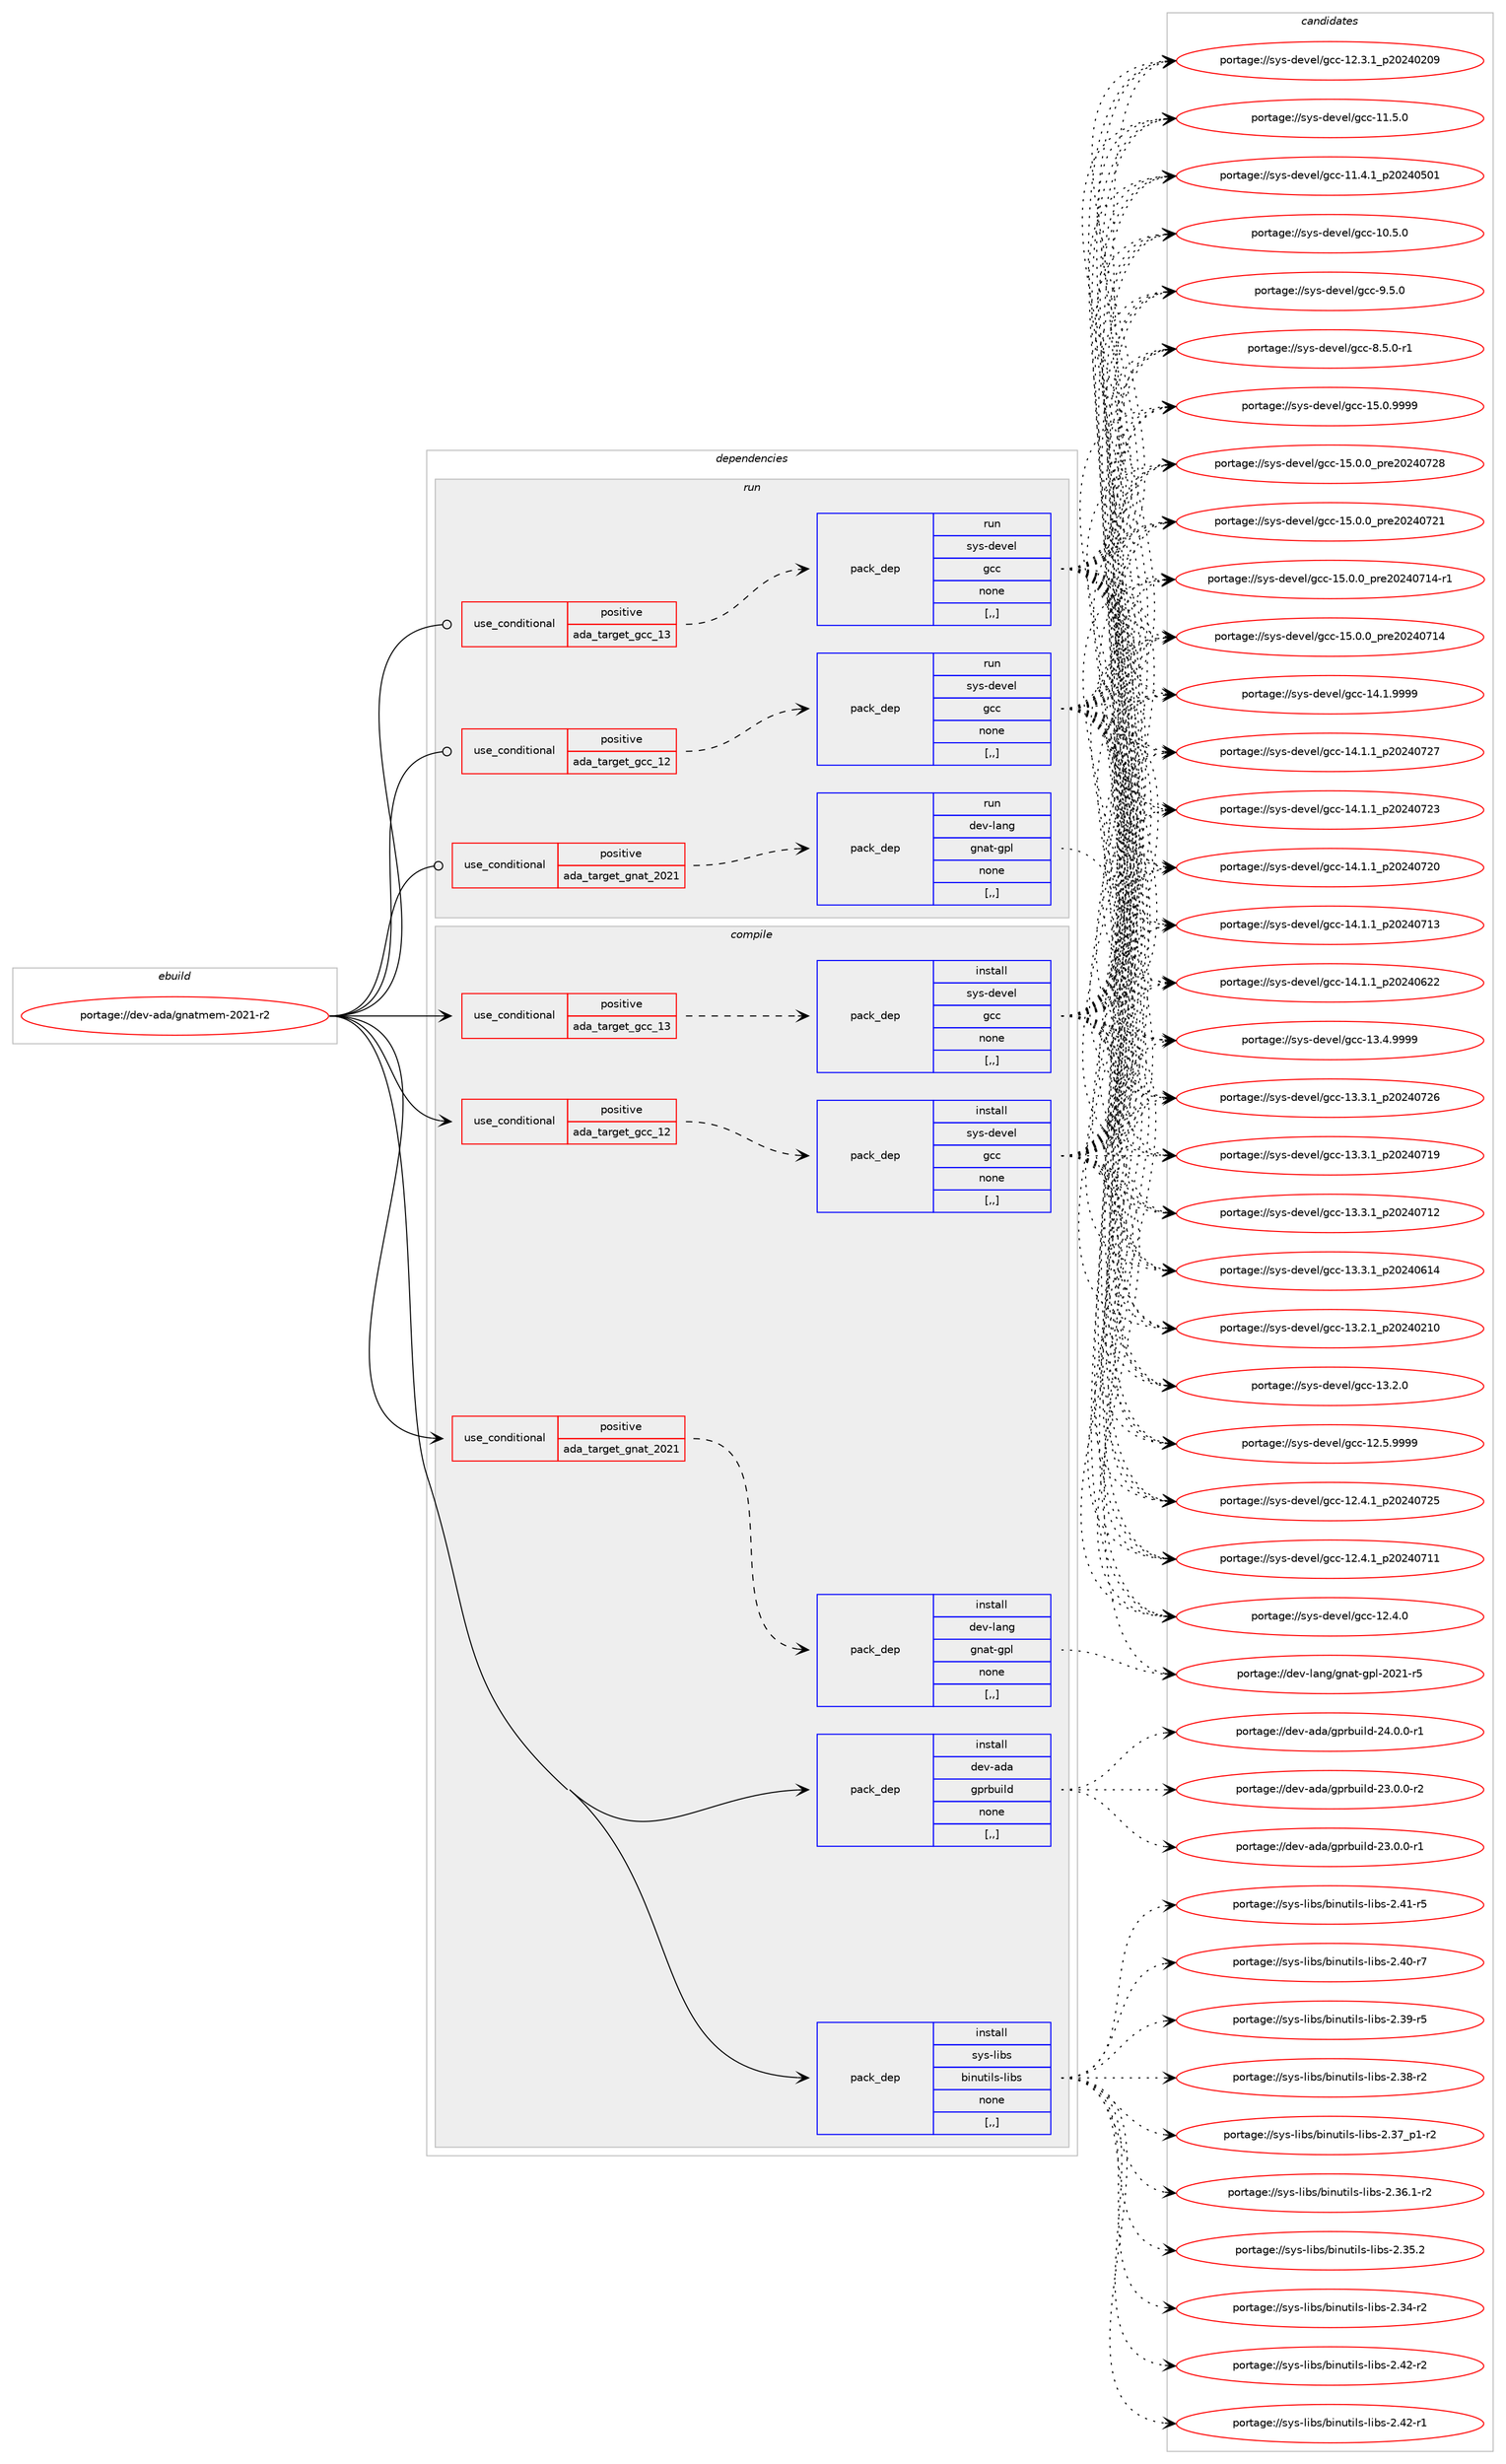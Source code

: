 digraph prolog {

# *************
# Graph options
# *************

newrank=true;
concentrate=true;
compound=true;
graph [rankdir=LR,fontname=Helvetica,fontsize=10,ranksep=1.5];#, ranksep=2.5, nodesep=0.2];
edge  [arrowhead=vee];
node  [fontname=Helvetica,fontsize=10];

# **********
# The ebuild
# **********

subgraph cluster_leftcol {
color=gray;
label=<<i>ebuild</i>>;
id [label="portage://dev-ada/gnatmem-2021-r2", color=red, width=4, href="../dev-ada/gnatmem-2021-r2.svg"];
}

# ****************
# The dependencies
# ****************

subgraph cluster_midcol {
color=gray;
label=<<i>dependencies</i>>;
subgraph cluster_compile {
fillcolor="#eeeeee";
style=filled;
label=<<i>compile</i>>;
subgraph cond16600 {
dependency64235 [label=<<TABLE BORDER="0" CELLBORDER="1" CELLSPACING="0" CELLPADDING="4"><TR><TD ROWSPAN="3" CELLPADDING="10">use_conditional</TD></TR><TR><TD>positive</TD></TR><TR><TD>ada_target_gcc_12</TD></TR></TABLE>>, shape=none, color=red];
subgraph pack46715 {
dependency64236 [label=<<TABLE BORDER="0" CELLBORDER="1" CELLSPACING="0" CELLPADDING="4" WIDTH="220"><TR><TD ROWSPAN="6" CELLPADDING="30">pack_dep</TD></TR><TR><TD WIDTH="110">install</TD></TR><TR><TD>sys-devel</TD></TR><TR><TD>gcc</TD></TR><TR><TD>none</TD></TR><TR><TD>[,,]</TD></TR></TABLE>>, shape=none, color=blue];
}
dependency64235:e -> dependency64236:w [weight=20,style="dashed",arrowhead="vee"];
}
id:e -> dependency64235:w [weight=20,style="solid",arrowhead="vee"];
subgraph cond16601 {
dependency64237 [label=<<TABLE BORDER="0" CELLBORDER="1" CELLSPACING="0" CELLPADDING="4"><TR><TD ROWSPAN="3" CELLPADDING="10">use_conditional</TD></TR><TR><TD>positive</TD></TR><TR><TD>ada_target_gcc_13</TD></TR></TABLE>>, shape=none, color=red];
subgraph pack46716 {
dependency64238 [label=<<TABLE BORDER="0" CELLBORDER="1" CELLSPACING="0" CELLPADDING="4" WIDTH="220"><TR><TD ROWSPAN="6" CELLPADDING="30">pack_dep</TD></TR><TR><TD WIDTH="110">install</TD></TR><TR><TD>sys-devel</TD></TR><TR><TD>gcc</TD></TR><TR><TD>none</TD></TR><TR><TD>[,,]</TD></TR></TABLE>>, shape=none, color=blue];
}
dependency64237:e -> dependency64238:w [weight=20,style="dashed",arrowhead="vee"];
}
id:e -> dependency64237:w [weight=20,style="solid",arrowhead="vee"];
subgraph cond16602 {
dependency64239 [label=<<TABLE BORDER="0" CELLBORDER="1" CELLSPACING="0" CELLPADDING="4"><TR><TD ROWSPAN="3" CELLPADDING="10">use_conditional</TD></TR><TR><TD>positive</TD></TR><TR><TD>ada_target_gnat_2021</TD></TR></TABLE>>, shape=none, color=red];
subgraph pack46717 {
dependency64240 [label=<<TABLE BORDER="0" CELLBORDER="1" CELLSPACING="0" CELLPADDING="4" WIDTH="220"><TR><TD ROWSPAN="6" CELLPADDING="30">pack_dep</TD></TR><TR><TD WIDTH="110">install</TD></TR><TR><TD>dev-lang</TD></TR><TR><TD>gnat-gpl</TD></TR><TR><TD>none</TD></TR><TR><TD>[,,]</TD></TR></TABLE>>, shape=none, color=blue];
}
dependency64239:e -> dependency64240:w [weight=20,style="dashed",arrowhead="vee"];
}
id:e -> dependency64239:w [weight=20,style="solid",arrowhead="vee"];
subgraph pack46718 {
dependency64241 [label=<<TABLE BORDER="0" CELLBORDER="1" CELLSPACING="0" CELLPADDING="4" WIDTH="220"><TR><TD ROWSPAN="6" CELLPADDING="30">pack_dep</TD></TR><TR><TD WIDTH="110">install</TD></TR><TR><TD>dev-ada</TD></TR><TR><TD>gprbuild</TD></TR><TR><TD>none</TD></TR><TR><TD>[,,]</TD></TR></TABLE>>, shape=none, color=blue];
}
id:e -> dependency64241:w [weight=20,style="solid",arrowhead="vee"];
subgraph pack46719 {
dependency64242 [label=<<TABLE BORDER="0" CELLBORDER="1" CELLSPACING="0" CELLPADDING="4" WIDTH="220"><TR><TD ROWSPAN="6" CELLPADDING="30">pack_dep</TD></TR><TR><TD WIDTH="110">install</TD></TR><TR><TD>sys-libs</TD></TR><TR><TD>binutils-libs</TD></TR><TR><TD>none</TD></TR><TR><TD>[,,]</TD></TR></TABLE>>, shape=none, color=blue];
}
id:e -> dependency64242:w [weight=20,style="solid",arrowhead="vee"];
}
subgraph cluster_compileandrun {
fillcolor="#eeeeee";
style=filled;
label=<<i>compile and run</i>>;
}
subgraph cluster_run {
fillcolor="#eeeeee";
style=filled;
label=<<i>run</i>>;
subgraph cond16603 {
dependency64243 [label=<<TABLE BORDER="0" CELLBORDER="1" CELLSPACING="0" CELLPADDING="4"><TR><TD ROWSPAN="3" CELLPADDING="10">use_conditional</TD></TR><TR><TD>positive</TD></TR><TR><TD>ada_target_gcc_12</TD></TR></TABLE>>, shape=none, color=red];
subgraph pack46720 {
dependency64244 [label=<<TABLE BORDER="0" CELLBORDER="1" CELLSPACING="0" CELLPADDING="4" WIDTH="220"><TR><TD ROWSPAN="6" CELLPADDING="30">pack_dep</TD></TR><TR><TD WIDTH="110">run</TD></TR><TR><TD>sys-devel</TD></TR><TR><TD>gcc</TD></TR><TR><TD>none</TD></TR><TR><TD>[,,]</TD></TR></TABLE>>, shape=none, color=blue];
}
dependency64243:e -> dependency64244:w [weight=20,style="dashed",arrowhead="vee"];
}
id:e -> dependency64243:w [weight=20,style="solid",arrowhead="odot"];
subgraph cond16604 {
dependency64245 [label=<<TABLE BORDER="0" CELLBORDER="1" CELLSPACING="0" CELLPADDING="4"><TR><TD ROWSPAN="3" CELLPADDING="10">use_conditional</TD></TR><TR><TD>positive</TD></TR><TR><TD>ada_target_gcc_13</TD></TR></TABLE>>, shape=none, color=red];
subgraph pack46721 {
dependency64246 [label=<<TABLE BORDER="0" CELLBORDER="1" CELLSPACING="0" CELLPADDING="4" WIDTH="220"><TR><TD ROWSPAN="6" CELLPADDING="30">pack_dep</TD></TR><TR><TD WIDTH="110">run</TD></TR><TR><TD>sys-devel</TD></TR><TR><TD>gcc</TD></TR><TR><TD>none</TD></TR><TR><TD>[,,]</TD></TR></TABLE>>, shape=none, color=blue];
}
dependency64245:e -> dependency64246:w [weight=20,style="dashed",arrowhead="vee"];
}
id:e -> dependency64245:w [weight=20,style="solid",arrowhead="odot"];
subgraph cond16605 {
dependency64247 [label=<<TABLE BORDER="0" CELLBORDER="1" CELLSPACING="0" CELLPADDING="4"><TR><TD ROWSPAN="3" CELLPADDING="10">use_conditional</TD></TR><TR><TD>positive</TD></TR><TR><TD>ada_target_gnat_2021</TD></TR></TABLE>>, shape=none, color=red];
subgraph pack46722 {
dependency64248 [label=<<TABLE BORDER="0" CELLBORDER="1" CELLSPACING="0" CELLPADDING="4" WIDTH="220"><TR><TD ROWSPAN="6" CELLPADDING="30">pack_dep</TD></TR><TR><TD WIDTH="110">run</TD></TR><TR><TD>dev-lang</TD></TR><TR><TD>gnat-gpl</TD></TR><TR><TD>none</TD></TR><TR><TD>[,,]</TD></TR></TABLE>>, shape=none, color=blue];
}
dependency64247:e -> dependency64248:w [weight=20,style="dashed",arrowhead="vee"];
}
id:e -> dependency64247:w [weight=20,style="solid",arrowhead="odot"];
}
}

# **************
# The candidates
# **************

subgraph cluster_choices {
rank=same;
color=gray;
label=<<i>candidates</i>>;

subgraph choice46715 {
color=black;
nodesep=1;
choice1151211154510010111810110847103999945495346484657575757 [label="portage://sys-devel/gcc-15.0.9999", color=red, width=4,href="../sys-devel/gcc-15.0.9999.svg"];
choice1151211154510010111810110847103999945495346484648951121141015048505248555056 [label="portage://sys-devel/gcc-15.0.0_pre20240728", color=red, width=4,href="../sys-devel/gcc-15.0.0_pre20240728.svg"];
choice1151211154510010111810110847103999945495346484648951121141015048505248555049 [label="portage://sys-devel/gcc-15.0.0_pre20240721", color=red, width=4,href="../sys-devel/gcc-15.0.0_pre20240721.svg"];
choice11512111545100101118101108471039999454953464846489511211410150485052485549524511449 [label="portage://sys-devel/gcc-15.0.0_pre20240714-r1", color=red, width=4,href="../sys-devel/gcc-15.0.0_pre20240714-r1.svg"];
choice1151211154510010111810110847103999945495346484648951121141015048505248554952 [label="portage://sys-devel/gcc-15.0.0_pre20240714", color=red, width=4,href="../sys-devel/gcc-15.0.0_pre20240714.svg"];
choice1151211154510010111810110847103999945495246494657575757 [label="portage://sys-devel/gcc-14.1.9999", color=red, width=4,href="../sys-devel/gcc-14.1.9999.svg"];
choice1151211154510010111810110847103999945495246494649951125048505248555055 [label="portage://sys-devel/gcc-14.1.1_p20240727", color=red, width=4,href="../sys-devel/gcc-14.1.1_p20240727.svg"];
choice1151211154510010111810110847103999945495246494649951125048505248555051 [label="portage://sys-devel/gcc-14.1.1_p20240723", color=red, width=4,href="../sys-devel/gcc-14.1.1_p20240723.svg"];
choice1151211154510010111810110847103999945495246494649951125048505248555048 [label="portage://sys-devel/gcc-14.1.1_p20240720", color=red, width=4,href="../sys-devel/gcc-14.1.1_p20240720.svg"];
choice1151211154510010111810110847103999945495246494649951125048505248554951 [label="portage://sys-devel/gcc-14.1.1_p20240713", color=red, width=4,href="../sys-devel/gcc-14.1.1_p20240713.svg"];
choice1151211154510010111810110847103999945495246494649951125048505248545050 [label="portage://sys-devel/gcc-14.1.1_p20240622", color=red, width=4,href="../sys-devel/gcc-14.1.1_p20240622.svg"];
choice1151211154510010111810110847103999945495146524657575757 [label="portage://sys-devel/gcc-13.4.9999", color=red, width=4,href="../sys-devel/gcc-13.4.9999.svg"];
choice1151211154510010111810110847103999945495146514649951125048505248555054 [label="portage://sys-devel/gcc-13.3.1_p20240726", color=red, width=4,href="../sys-devel/gcc-13.3.1_p20240726.svg"];
choice1151211154510010111810110847103999945495146514649951125048505248554957 [label="portage://sys-devel/gcc-13.3.1_p20240719", color=red, width=4,href="../sys-devel/gcc-13.3.1_p20240719.svg"];
choice1151211154510010111810110847103999945495146514649951125048505248554950 [label="portage://sys-devel/gcc-13.3.1_p20240712", color=red, width=4,href="../sys-devel/gcc-13.3.1_p20240712.svg"];
choice1151211154510010111810110847103999945495146514649951125048505248544952 [label="portage://sys-devel/gcc-13.3.1_p20240614", color=red, width=4,href="../sys-devel/gcc-13.3.1_p20240614.svg"];
choice1151211154510010111810110847103999945495146504649951125048505248504948 [label="portage://sys-devel/gcc-13.2.1_p20240210", color=red, width=4,href="../sys-devel/gcc-13.2.1_p20240210.svg"];
choice1151211154510010111810110847103999945495146504648 [label="portage://sys-devel/gcc-13.2.0", color=red, width=4,href="../sys-devel/gcc-13.2.0.svg"];
choice1151211154510010111810110847103999945495046534657575757 [label="portage://sys-devel/gcc-12.5.9999", color=red, width=4,href="../sys-devel/gcc-12.5.9999.svg"];
choice1151211154510010111810110847103999945495046524649951125048505248555053 [label="portage://sys-devel/gcc-12.4.1_p20240725", color=red, width=4,href="../sys-devel/gcc-12.4.1_p20240725.svg"];
choice1151211154510010111810110847103999945495046524649951125048505248554949 [label="portage://sys-devel/gcc-12.4.1_p20240711", color=red, width=4,href="../sys-devel/gcc-12.4.1_p20240711.svg"];
choice1151211154510010111810110847103999945495046524648 [label="portage://sys-devel/gcc-12.4.0", color=red, width=4,href="../sys-devel/gcc-12.4.0.svg"];
choice1151211154510010111810110847103999945495046514649951125048505248504857 [label="portage://sys-devel/gcc-12.3.1_p20240209", color=red, width=4,href="../sys-devel/gcc-12.3.1_p20240209.svg"];
choice1151211154510010111810110847103999945494946534648 [label="portage://sys-devel/gcc-11.5.0", color=red, width=4,href="../sys-devel/gcc-11.5.0.svg"];
choice1151211154510010111810110847103999945494946524649951125048505248534849 [label="portage://sys-devel/gcc-11.4.1_p20240501", color=red, width=4,href="../sys-devel/gcc-11.4.1_p20240501.svg"];
choice1151211154510010111810110847103999945494846534648 [label="portage://sys-devel/gcc-10.5.0", color=red, width=4,href="../sys-devel/gcc-10.5.0.svg"];
choice11512111545100101118101108471039999455746534648 [label="portage://sys-devel/gcc-9.5.0", color=red, width=4,href="../sys-devel/gcc-9.5.0.svg"];
choice115121115451001011181011084710399994556465346484511449 [label="portage://sys-devel/gcc-8.5.0-r1", color=red, width=4,href="../sys-devel/gcc-8.5.0-r1.svg"];
dependency64236:e -> choice1151211154510010111810110847103999945495346484657575757:w [style=dotted,weight="100"];
dependency64236:e -> choice1151211154510010111810110847103999945495346484648951121141015048505248555056:w [style=dotted,weight="100"];
dependency64236:e -> choice1151211154510010111810110847103999945495346484648951121141015048505248555049:w [style=dotted,weight="100"];
dependency64236:e -> choice11512111545100101118101108471039999454953464846489511211410150485052485549524511449:w [style=dotted,weight="100"];
dependency64236:e -> choice1151211154510010111810110847103999945495346484648951121141015048505248554952:w [style=dotted,weight="100"];
dependency64236:e -> choice1151211154510010111810110847103999945495246494657575757:w [style=dotted,weight="100"];
dependency64236:e -> choice1151211154510010111810110847103999945495246494649951125048505248555055:w [style=dotted,weight="100"];
dependency64236:e -> choice1151211154510010111810110847103999945495246494649951125048505248555051:w [style=dotted,weight="100"];
dependency64236:e -> choice1151211154510010111810110847103999945495246494649951125048505248555048:w [style=dotted,weight="100"];
dependency64236:e -> choice1151211154510010111810110847103999945495246494649951125048505248554951:w [style=dotted,weight="100"];
dependency64236:e -> choice1151211154510010111810110847103999945495246494649951125048505248545050:w [style=dotted,weight="100"];
dependency64236:e -> choice1151211154510010111810110847103999945495146524657575757:w [style=dotted,weight="100"];
dependency64236:e -> choice1151211154510010111810110847103999945495146514649951125048505248555054:w [style=dotted,weight="100"];
dependency64236:e -> choice1151211154510010111810110847103999945495146514649951125048505248554957:w [style=dotted,weight="100"];
dependency64236:e -> choice1151211154510010111810110847103999945495146514649951125048505248554950:w [style=dotted,weight="100"];
dependency64236:e -> choice1151211154510010111810110847103999945495146514649951125048505248544952:w [style=dotted,weight="100"];
dependency64236:e -> choice1151211154510010111810110847103999945495146504649951125048505248504948:w [style=dotted,weight="100"];
dependency64236:e -> choice1151211154510010111810110847103999945495146504648:w [style=dotted,weight="100"];
dependency64236:e -> choice1151211154510010111810110847103999945495046534657575757:w [style=dotted,weight="100"];
dependency64236:e -> choice1151211154510010111810110847103999945495046524649951125048505248555053:w [style=dotted,weight="100"];
dependency64236:e -> choice1151211154510010111810110847103999945495046524649951125048505248554949:w [style=dotted,weight="100"];
dependency64236:e -> choice1151211154510010111810110847103999945495046524648:w [style=dotted,weight="100"];
dependency64236:e -> choice1151211154510010111810110847103999945495046514649951125048505248504857:w [style=dotted,weight="100"];
dependency64236:e -> choice1151211154510010111810110847103999945494946534648:w [style=dotted,weight="100"];
dependency64236:e -> choice1151211154510010111810110847103999945494946524649951125048505248534849:w [style=dotted,weight="100"];
dependency64236:e -> choice1151211154510010111810110847103999945494846534648:w [style=dotted,weight="100"];
dependency64236:e -> choice11512111545100101118101108471039999455746534648:w [style=dotted,weight="100"];
dependency64236:e -> choice115121115451001011181011084710399994556465346484511449:w [style=dotted,weight="100"];
}
subgraph choice46716 {
color=black;
nodesep=1;
choice1151211154510010111810110847103999945495346484657575757 [label="portage://sys-devel/gcc-15.0.9999", color=red, width=4,href="../sys-devel/gcc-15.0.9999.svg"];
choice1151211154510010111810110847103999945495346484648951121141015048505248555056 [label="portage://sys-devel/gcc-15.0.0_pre20240728", color=red, width=4,href="../sys-devel/gcc-15.0.0_pre20240728.svg"];
choice1151211154510010111810110847103999945495346484648951121141015048505248555049 [label="portage://sys-devel/gcc-15.0.0_pre20240721", color=red, width=4,href="../sys-devel/gcc-15.0.0_pre20240721.svg"];
choice11512111545100101118101108471039999454953464846489511211410150485052485549524511449 [label="portage://sys-devel/gcc-15.0.0_pre20240714-r1", color=red, width=4,href="../sys-devel/gcc-15.0.0_pre20240714-r1.svg"];
choice1151211154510010111810110847103999945495346484648951121141015048505248554952 [label="portage://sys-devel/gcc-15.0.0_pre20240714", color=red, width=4,href="../sys-devel/gcc-15.0.0_pre20240714.svg"];
choice1151211154510010111810110847103999945495246494657575757 [label="portage://sys-devel/gcc-14.1.9999", color=red, width=4,href="../sys-devel/gcc-14.1.9999.svg"];
choice1151211154510010111810110847103999945495246494649951125048505248555055 [label="portage://sys-devel/gcc-14.1.1_p20240727", color=red, width=4,href="../sys-devel/gcc-14.1.1_p20240727.svg"];
choice1151211154510010111810110847103999945495246494649951125048505248555051 [label="portage://sys-devel/gcc-14.1.1_p20240723", color=red, width=4,href="../sys-devel/gcc-14.1.1_p20240723.svg"];
choice1151211154510010111810110847103999945495246494649951125048505248555048 [label="portage://sys-devel/gcc-14.1.1_p20240720", color=red, width=4,href="../sys-devel/gcc-14.1.1_p20240720.svg"];
choice1151211154510010111810110847103999945495246494649951125048505248554951 [label="portage://sys-devel/gcc-14.1.1_p20240713", color=red, width=4,href="../sys-devel/gcc-14.1.1_p20240713.svg"];
choice1151211154510010111810110847103999945495246494649951125048505248545050 [label="portage://sys-devel/gcc-14.1.1_p20240622", color=red, width=4,href="../sys-devel/gcc-14.1.1_p20240622.svg"];
choice1151211154510010111810110847103999945495146524657575757 [label="portage://sys-devel/gcc-13.4.9999", color=red, width=4,href="../sys-devel/gcc-13.4.9999.svg"];
choice1151211154510010111810110847103999945495146514649951125048505248555054 [label="portage://sys-devel/gcc-13.3.1_p20240726", color=red, width=4,href="../sys-devel/gcc-13.3.1_p20240726.svg"];
choice1151211154510010111810110847103999945495146514649951125048505248554957 [label="portage://sys-devel/gcc-13.3.1_p20240719", color=red, width=4,href="../sys-devel/gcc-13.3.1_p20240719.svg"];
choice1151211154510010111810110847103999945495146514649951125048505248554950 [label="portage://sys-devel/gcc-13.3.1_p20240712", color=red, width=4,href="../sys-devel/gcc-13.3.1_p20240712.svg"];
choice1151211154510010111810110847103999945495146514649951125048505248544952 [label="portage://sys-devel/gcc-13.3.1_p20240614", color=red, width=4,href="../sys-devel/gcc-13.3.1_p20240614.svg"];
choice1151211154510010111810110847103999945495146504649951125048505248504948 [label="portage://sys-devel/gcc-13.2.1_p20240210", color=red, width=4,href="../sys-devel/gcc-13.2.1_p20240210.svg"];
choice1151211154510010111810110847103999945495146504648 [label="portage://sys-devel/gcc-13.2.0", color=red, width=4,href="../sys-devel/gcc-13.2.0.svg"];
choice1151211154510010111810110847103999945495046534657575757 [label="portage://sys-devel/gcc-12.5.9999", color=red, width=4,href="../sys-devel/gcc-12.5.9999.svg"];
choice1151211154510010111810110847103999945495046524649951125048505248555053 [label="portage://sys-devel/gcc-12.4.1_p20240725", color=red, width=4,href="../sys-devel/gcc-12.4.1_p20240725.svg"];
choice1151211154510010111810110847103999945495046524649951125048505248554949 [label="portage://sys-devel/gcc-12.4.1_p20240711", color=red, width=4,href="../sys-devel/gcc-12.4.1_p20240711.svg"];
choice1151211154510010111810110847103999945495046524648 [label="portage://sys-devel/gcc-12.4.0", color=red, width=4,href="../sys-devel/gcc-12.4.0.svg"];
choice1151211154510010111810110847103999945495046514649951125048505248504857 [label="portage://sys-devel/gcc-12.3.1_p20240209", color=red, width=4,href="../sys-devel/gcc-12.3.1_p20240209.svg"];
choice1151211154510010111810110847103999945494946534648 [label="portage://sys-devel/gcc-11.5.0", color=red, width=4,href="../sys-devel/gcc-11.5.0.svg"];
choice1151211154510010111810110847103999945494946524649951125048505248534849 [label="portage://sys-devel/gcc-11.4.1_p20240501", color=red, width=4,href="../sys-devel/gcc-11.4.1_p20240501.svg"];
choice1151211154510010111810110847103999945494846534648 [label="portage://sys-devel/gcc-10.5.0", color=red, width=4,href="../sys-devel/gcc-10.5.0.svg"];
choice11512111545100101118101108471039999455746534648 [label="portage://sys-devel/gcc-9.5.0", color=red, width=4,href="../sys-devel/gcc-9.5.0.svg"];
choice115121115451001011181011084710399994556465346484511449 [label="portage://sys-devel/gcc-8.5.0-r1", color=red, width=4,href="../sys-devel/gcc-8.5.0-r1.svg"];
dependency64238:e -> choice1151211154510010111810110847103999945495346484657575757:w [style=dotted,weight="100"];
dependency64238:e -> choice1151211154510010111810110847103999945495346484648951121141015048505248555056:w [style=dotted,weight="100"];
dependency64238:e -> choice1151211154510010111810110847103999945495346484648951121141015048505248555049:w [style=dotted,weight="100"];
dependency64238:e -> choice11512111545100101118101108471039999454953464846489511211410150485052485549524511449:w [style=dotted,weight="100"];
dependency64238:e -> choice1151211154510010111810110847103999945495346484648951121141015048505248554952:w [style=dotted,weight="100"];
dependency64238:e -> choice1151211154510010111810110847103999945495246494657575757:w [style=dotted,weight="100"];
dependency64238:e -> choice1151211154510010111810110847103999945495246494649951125048505248555055:w [style=dotted,weight="100"];
dependency64238:e -> choice1151211154510010111810110847103999945495246494649951125048505248555051:w [style=dotted,weight="100"];
dependency64238:e -> choice1151211154510010111810110847103999945495246494649951125048505248555048:w [style=dotted,weight="100"];
dependency64238:e -> choice1151211154510010111810110847103999945495246494649951125048505248554951:w [style=dotted,weight="100"];
dependency64238:e -> choice1151211154510010111810110847103999945495246494649951125048505248545050:w [style=dotted,weight="100"];
dependency64238:e -> choice1151211154510010111810110847103999945495146524657575757:w [style=dotted,weight="100"];
dependency64238:e -> choice1151211154510010111810110847103999945495146514649951125048505248555054:w [style=dotted,weight="100"];
dependency64238:e -> choice1151211154510010111810110847103999945495146514649951125048505248554957:w [style=dotted,weight="100"];
dependency64238:e -> choice1151211154510010111810110847103999945495146514649951125048505248554950:w [style=dotted,weight="100"];
dependency64238:e -> choice1151211154510010111810110847103999945495146514649951125048505248544952:w [style=dotted,weight="100"];
dependency64238:e -> choice1151211154510010111810110847103999945495146504649951125048505248504948:w [style=dotted,weight="100"];
dependency64238:e -> choice1151211154510010111810110847103999945495146504648:w [style=dotted,weight="100"];
dependency64238:e -> choice1151211154510010111810110847103999945495046534657575757:w [style=dotted,weight="100"];
dependency64238:e -> choice1151211154510010111810110847103999945495046524649951125048505248555053:w [style=dotted,weight="100"];
dependency64238:e -> choice1151211154510010111810110847103999945495046524649951125048505248554949:w [style=dotted,weight="100"];
dependency64238:e -> choice1151211154510010111810110847103999945495046524648:w [style=dotted,weight="100"];
dependency64238:e -> choice1151211154510010111810110847103999945495046514649951125048505248504857:w [style=dotted,weight="100"];
dependency64238:e -> choice1151211154510010111810110847103999945494946534648:w [style=dotted,weight="100"];
dependency64238:e -> choice1151211154510010111810110847103999945494946524649951125048505248534849:w [style=dotted,weight="100"];
dependency64238:e -> choice1151211154510010111810110847103999945494846534648:w [style=dotted,weight="100"];
dependency64238:e -> choice11512111545100101118101108471039999455746534648:w [style=dotted,weight="100"];
dependency64238:e -> choice115121115451001011181011084710399994556465346484511449:w [style=dotted,weight="100"];
}
subgraph choice46717 {
color=black;
nodesep=1;
choice100101118451089711010347103110971164510311210845504850494511453 [label="portage://dev-lang/gnat-gpl-2021-r5", color=red, width=4,href="../dev-lang/gnat-gpl-2021-r5.svg"];
dependency64240:e -> choice100101118451089711010347103110971164510311210845504850494511453:w [style=dotted,weight="100"];
}
subgraph choice46718 {
color=black;
nodesep=1;
choice1001011184597100974710311211498117105108100455052464846484511449 [label="portage://dev-ada/gprbuild-24.0.0-r1", color=red, width=4,href="../dev-ada/gprbuild-24.0.0-r1.svg"];
choice1001011184597100974710311211498117105108100455051464846484511450 [label="portage://dev-ada/gprbuild-23.0.0-r2", color=red, width=4,href="../dev-ada/gprbuild-23.0.0-r2.svg"];
choice1001011184597100974710311211498117105108100455051464846484511449 [label="portage://dev-ada/gprbuild-23.0.0-r1", color=red, width=4,href="../dev-ada/gprbuild-23.0.0-r1.svg"];
dependency64241:e -> choice1001011184597100974710311211498117105108100455052464846484511449:w [style=dotted,weight="100"];
dependency64241:e -> choice1001011184597100974710311211498117105108100455051464846484511450:w [style=dotted,weight="100"];
dependency64241:e -> choice1001011184597100974710311211498117105108100455051464846484511449:w [style=dotted,weight="100"];
}
subgraph choice46719 {
color=black;
nodesep=1;
choice11512111545108105981154798105110117116105108115451081059811545504652504511450 [label="portage://sys-libs/binutils-libs-2.42-r2", color=red, width=4,href="../sys-libs/binutils-libs-2.42-r2.svg"];
choice11512111545108105981154798105110117116105108115451081059811545504652504511449 [label="portage://sys-libs/binutils-libs-2.42-r1", color=red, width=4,href="../sys-libs/binutils-libs-2.42-r1.svg"];
choice11512111545108105981154798105110117116105108115451081059811545504652494511453 [label="portage://sys-libs/binutils-libs-2.41-r5", color=red, width=4,href="../sys-libs/binutils-libs-2.41-r5.svg"];
choice11512111545108105981154798105110117116105108115451081059811545504652484511455 [label="portage://sys-libs/binutils-libs-2.40-r7", color=red, width=4,href="../sys-libs/binutils-libs-2.40-r7.svg"];
choice11512111545108105981154798105110117116105108115451081059811545504651574511453 [label="portage://sys-libs/binutils-libs-2.39-r5", color=red, width=4,href="../sys-libs/binutils-libs-2.39-r5.svg"];
choice11512111545108105981154798105110117116105108115451081059811545504651564511450 [label="portage://sys-libs/binutils-libs-2.38-r2", color=red, width=4,href="../sys-libs/binutils-libs-2.38-r2.svg"];
choice115121115451081059811547981051101171161051081154510810598115455046515595112494511450 [label="portage://sys-libs/binutils-libs-2.37_p1-r2", color=red, width=4,href="../sys-libs/binutils-libs-2.37_p1-r2.svg"];
choice115121115451081059811547981051101171161051081154510810598115455046515446494511450 [label="portage://sys-libs/binutils-libs-2.36.1-r2", color=red, width=4,href="../sys-libs/binutils-libs-2.36.1-r2.svg"];
choice11512111545108105981154798105110117116105108115451081059811545504651534650 [label="portage://sys-libs/binutils-libs-2.35.2", color=red, width=4,href="../sys-libs/binutils-libs-2.35.2.svg"];
choice11512111545108105981154798105110117116105108115451081059811545504651524511450 [label="portage://sys-libs/binutils-libs-2.34-r2", color=red, width=4,href="../sys-libs/binutils-libs-2.34-r2.svg"];
dependency64242:e -> choice11512111545108105981154798105110117116105108115451081059811545504652504511450:w [style=dotted,weight="100"];
dependency64242:e -> choice11512111545108105981154798105110117116105108115451081059811545504652504511449:w [style=dotted,weight="100"];
dependency64242:e -> choice11512111545108105981154798105110117116105108115451081059811545504652494511453:w [style=dotted,weight="100"];
dependency64242:e -> choice11512111545108105981154798105110117116105108115451081059811545504652484511455:w [style=dotted,weight="100"];
dependency64242:e -> choice11512111545108105981154798105110117116105108115451081059811545504651574511453:w [style=dotted,weight="100"];
dependency64242:e -> choice11512111545108105981154798105110117116105108115451081059811545504651564511450:w [style=dotted,weight="100"];
dependency64242:e -> choice115121115451081059811547981051101171161051081154510810598115455046515595112494511450:w [style=dotted,weight="100"];
dependency64242:e -> choice115121115451081059811547981051101171161051081154510810598115455046515446494511450:w [style=dotted,weight="100"];
dependency64242:e -> choice11512111545108105981154798105110117116105108115451081059811545504651534650:w [style=dotted,weight="100"];
dependency64242:e -> choice11512111545108105981154798105110117116105108115451081059811545504651524511450:w [style=dotted,weight="100"];
}
subgraph choice46720 {
color=black;
nodesep=1;
choice1151211154510010111810110847103999945495346484657575757 [label="portage://sys-devel/gcc-15.0.9999", color=red, width=4,href="../sys-devel/gcc-15.0.9999.svg"];
choice1151211154510010111810110847103999945495346484648951121141015048505248555056 [label="portage://sys-devel/gcc-15.0.0_pre20240728", color=red, width=4,href="../sys-devel/gcc-15.0.0_pre20240728.svg"];
choice1151211154510010111810110847103999945495346484648951121141015048505248555049 [label="portage://sys-devel/gcc-15.0.0_pre20240721", color=red, width=4,href="../sys-devel/gcc-15.0.0_pre20240721.svg"];
choice11512111545100101118101108471039999454953464846489511211410150485052485549524511449 [label="portage://sys-devel/gcc-15.0.0_pre20240714-r1", color=red, width=4,href="../sys-devel/gcc-15.0.0_pre20240714-r1.svg"];
choice1151211154510010111810110847103999945495346484648951121141015048505248554952 [label="portage://sys-devel/gcc-15.0.0_pre20240714", color=red, width=4,href="../sys-devel/gcc-15.0.0_pre20240714.svg"];
choice1151211154510010111810110847103999945495246494657575757 [label="portage://sys-devel/gcc-14.1.9999", color=red, width=4,href="../sys-devel/gcc-14.1.9999.svg"];
choice1151211154510010111810110847103999945495246494649951125048505248555055 [label="portage://sys-devel/gcc-14.1.1_p20240727", color=red, width=4,href="../sys-devel/gcc-14.1.1_p20240727.svg"];
choice1151211154510010111810110847103999945495246494649951125048505248555051 [label="portage://sys-devel/gcc-14.1.1_p20240723", color=red, width=4,href="../sys-devel/gcc-14.1.1_p20240723.svg"];
choice1151211154510010111810110847103999945495246494649951125048505248555048 [label="portage://sys-devel/gcc-14.1.1_p20240720", color=red, width=4,href="../sys-devel/gcc-14.1.1_p20240720.svg"];
choice1151211154510010111810110847103999945495246494649951125048505248554951 [label="portage://sys-devel/gcc-14.1.1_p20240713", color=red, width=4,href="../sys-devel/gcc-14.1.1_p20240713.svg"];
choice1151211154510010111810110847103999945495246494649951125048505248545050 [label="portage://sys-devel/gcc-14.1.1_p20240622", color=red, width=4,href="../sys-devel/gcc-14.1.1_p20240622.svg"];
choice1151211154510010111810110847103999945495146524657575757 [label="portage://sys-devel/gcc-13.4.9999", color=red, width=4,href="../sys-devel/gcc-13.4.9999.svg"];
choice1151211154510010111810110847103999945495146514649951125048505248555054 [label="portage://sys-devel/gcc-13.3.1_p20240726", color=red, width=4,href="../sys-devel/gcc-13.3.1_p20240726.svg"];
choice1151211154510010111810110847103999945495146514649951125048505248554957 [label="portage://sys-devel/gcc-13.3.1_p20240719", color=red, width=4,href="../sys-devel/gcc-13.3.1_p20240719.svg"];
choice1151211154510010111810110847103999945495146514649951125048505248554950 [label="portage://sys-devel/gcc-13.3.1_p20240712", color=red, width=4,href="../sys-devel/gcc-13.3.1_p20240712.svg"];
choice1151211154510010111810110847103999945495146514649951125048505248544952 [label="portage://sys-devel/gcc-13.3.1_p20240614", color=red, width=4,href="../sys-devel/gcc-13.3.1_p20240614.svg"];
choice1151211154510010111810110847103999945495146504649951125048505248504948 [label="portage://sys-devel/gcc-13.2.1_p20240210", color=red, width=4,href="../sys-devel/gcc-13.2.1_p20240210.svg"];
choice1151211154510010111810110847103999945495146504648 [label="portage://sys-devel/gcc-13.2.0", color=red, width=4,href="../sys-devel/gcc-13.2.0.svg"];
choice1151211154510010111810110847103999945495046534657575757 [label="portage://sys-devel/gcc-12.5.9999", color=red, width=4,href="../sys-devel/gcc-12.5.9999.svg"];
choice1151211154510010111810110847103999945495046524649951125048505248555053 [label="portage://sys-devel/gcc-12.4.1_p20240725", color=red, width=4,href="../sys-devel/gcc-12.4.1_p20240725.svg"];
choice1151211154510010111810110847103999945495046524649951125048505248554949 [label="portage://sys-devel/gcc-12.4.1_p20240711", color=red, width=4,href="../sys-devel/gcc-12.4.1_p20240711.svg"];
choice1151211154510010111810110847103999945495046524648 [label="portage://sys-devel/gcc-12.4.0", color=red, width=4,href="../sys-devel/gcc-12.4.0.svg"];
choice1151211154510010111810110847103999945495046514649951125048505248504857 [label="portage://sys-devel/gcc-12.3.1_p20240209", color=red, width=4,href="../sys-devel/gcc-12.3.1_p20240209.svg"];
choice1151211154510010111810110847103999945494946534648 [label="portage://sys-devel/gcc-11.5.0", color=red, width=4,href="../sys-devel/gcc-11.5.0.svg"];
choice1151211154510010111810110847103999945494946524649951125048505248534849 [label="portage://sys-devel/gcc-11.4.1_p20240501", color=red, width=4,href="../sys-devel/gcc-11.4.1_p20240501.svg"];
choice1151211154510010111810110847103999945494846534648 [label="portage://sys-devel/gcc-10.5.0", color=red, width=4,href="../sys-devel/gcc-10.5.0.svg"];
choice11512111545100101118101108471039999455746534648 [label="portage://sys-devel/gcc-9.5.0", color=red, width=4,href="../sys-devel/gcc-9.5.0.svg"];
choice115121115451001011181011084710399994556465346484511449 [label="portage://sys-devel/gcc-8.5.0-r1", color=red, width=4,href="../sys-devel/gcc-8.5.0-r1.svg"];
dependency64244:e -> choice1151211154510010111810110847103999945495346484657575757:w [style=dotted,weight="100"];
dependency64244:e -> choice1151211154510010111810110847103999945495346484648951121141015048505248555056:w [style=dotted,weight="100"];
dependency64244:e -> choice1151211154510010111810110847103999945495346484648951121141015048505248555049:w [style=dotted,weight="100"];
dependency64244:e -> choice11512111545100101118101108471039999454953464846489511211410150485052485549524511449:w [style=dotted,weight="100"];
dependency64244:e -> choice1151211154510010111810110847103999945495346484648951121141015048505248554952:w [style=dotted,weight="100"];
dependency64244:e -> choice1151211154510010111810110847103999945495246494657575757:w [style=dotted,weight="100"];
dependency64244:e -> choice1151211154510010111810110847103999945495246494649951125048505248555055:w [style=dotted,weight="100"];
dependency64244:e -> choice1151211154510010111810110847103999945495246494649951125048505248555051:w [style=dotted,weight="100"];
dependency64244:e -> choice1151211154510010111810110847103999945495246494649951125048505248555048:w [style=dotted,weight="100"];
dependency64244:e -> choice1151211154510010111810110847103999945495246494649951125048505248554951:w [style=dotted,weight="100"];
dependency64244:e -> choice1151211154510010111810110847103999945495246494649951125048505248545050:w [style=dotted,weight="100"];
dependency64244:e -> choice1151211154510010111810110847103999945495146524657575757:w [style=dotted,weight="100"];
dependency64244:e -> choice1151211154510010111810110847103999945495146514649951125048505248555054:w [style=dotted,weight="100"];
dependency64244:e -> choice1151211154510010111810110847103999945495146514649951125048505248554957:w [style=dotted,weight="100"];
dependency64244:e -> choice1151211154510010111810110847103999945495146514649951125048505248554950:w [style=dotted,weight="100"];
dependency64244:e -> choice1151211154510010111810110847103999945495146514649951125048505248544952:w [style=dotted,weight="100"];
dependency64244:e -> choice1151211154510010111810110847103999945495146504649951125048505248504948:w [style=dotted,weight="100"];
dependency64244:e -> choice1151211154510010111810110847103999945495146504648:w [style=dotted,weight="100"];
dependency64244:e -> choice1151211154510010111810110847103999945495046534657575757:w [style=dotted,weight="100"];
dependency64244:e -> choice1151211154510010111810110847103999945495046524649951125048505248555053:w [style=dotted,weight="100"];
dependency64244:e -> choice1151211154510010111810110847103999945495046524649951125048505248554949:w [style=dotted,weight="100"];
dependency64244:e -> choice1151211154510010111810110847103999945495046524648:w [style=dotted,weight="100"];
dependency64244:e -> choice1151211154510010111810110847103999945495046514649951125048505248504857:w [style=dotted,weight="100"];
dependency64244:e -> choice1151211154510010111810110847103999945494946534648:w [style=dotted,weight="100"];
dependency64244:e -> choice1151211154510010111810110847103999945494946524649951125048505248534849:w [style=dotted,weight="100"];
dependency64244:e -> choice1151211154510010111810110847103999945494846534648:w [style=dotted,weight="100"];
dependency64244:e -> choice11512111545100101118101108471039999455746534648:w [style=dotted,weight="100"];
dependency64244:e -> choice115121115451001011181011084710399994556465346484511449:w [style=dotted,weight="100"];
}
subgraph choice46721 {
color=black;
nodesep=1;
choice1151211154510010111810110847103999945495346484657575757 [label="portage://sys-devel/gcc-15.0.9999", color=red, width=4,href="../sys-devel/gcc-15.0.9999.svg"];
choice1151211154510010111810110847103999945495346484648951121141015048505248555056 [label="portage://sys-devel/gcc-15.0.0_pre20240728", color=red, width=4,href="../sys-devel/gcc-15.0.0_pre20240728.svg"];
choice1151211154510010111810110847103999945495346484648951121141015048505248555049 [label="portage://sys-devel/gcc-15.0.0_pre20240721", color=red, width=4,href="../sys-devel/gcc-15.0.0_pre20240721.svg"];
choice11512111545100101118101108471039999454953464846489511211410150485052485549524511449 [label="portage://sys-devel/gcc-15.0.0_pre20240714-r1", color=red, width=4,href="../sys-devel/gcc-15.0.0_pre20240714-r1.svg"];
choice1151211154510010111810110847103999945495346484648951121141015048505248554952 [label="portage://sys-devel/gcc-15.0.0_pre20240714", color=red, width=4,href="../sys-devel/gcc-15.0.0_pre20240714.svg"];
choice1151211154510010111810110847103999945495246494657575757 [label="portage://sys-devel/gcc-14.1.9999", color=red, width=4,href="../sys-devel/gcc-14.1.9999.svg"];
choice1151211154510010111810110847103999945495246494649951125048505248555055 [label="portage://sys-devel/gcc-14.1.1_p20240727", color=red, width=4,href="../sys-devel/gcc-14.1.1_p20240727.svg"];
choice1151211154510010111810110847103999945495246494649951125048505248555051 [label="portage://sys-devel/gcc-14.1.1_p20240723", color=red, width=4,href="../sys-devel/gcc-14.1.1_p20240723.svg"];
choice1151211154510010111810110847103999945495246494649951125048505248555048 [label="portage://sys-devel/gcc-14.1.1_p20240720", color=red, width=4,href="../sys-devel/gcc-14.1.1_p20240720.svg"];
choice1151211154510010111810110847103999945495246494649951125048505248554951 [label="portage://sys-devel/gcc-14.1.1_p20240713", color=red, width=4,href="../sys-devel/gcc-14.1.1_p20240713.svg"];
choice1151211154510010111810110847103999945495246494649951125048505248545050 [label="portage://sys-devel/gcc-14.1.1_p20240622", color=red, width=4,href="../sys-devel/gcc-14.1.1_p20240622.svg"];
choice1151211154510010111810110847103999945495146524657575757 [label="portage://sys-devel/gcc-13.4.9999", color=red, width=4,href="../sys-devel/gcc-13.4.9999.svg"];
choice1151211154510010111810110847103999945495146514649951125048505248555054 [label="portage://sys-devel/gcc-13.3.1_p20240726", color=red, width=4,href="../sys-devel/gcc-13.3.1_p20240726.svg"];
choice1151211154510010111810110847103999945495146514649951125048505248554957 [label="portage://sys-devel/gcc-13.3.1_p20240719", color=red, width=4,href="../sys-devel/gcc-13.3.1_p20240719.svg"];
choice1151211154510010111810110847103999945495146514649951125048505248554950 [label="portage://sys-devel/gcc-13.3.1_p20240712", color=red, width=4,href="../sys-devel/gcc-13.3.1_p20240712.svg"];
choice1151211154510010111810110847103999945495146514649951125048505248544952 [label="portage://sys-devel/gcc-13.3.1_p20240614", color=red, width=4,href="../sys-devel/gcc-13.3.1_p20240614.svg"];
choice1151211154510010111810110847103999945495146504649951125048505248504948 [label="portage://sys-devel/gcc-13.2.1_p20240210", color=red, width=4,href="../sys-devel/gcc-13.2.1_p20240210.svg"];
choice1151211154510010111810110847103999945495146504648 [label="portage://sys-devel/gcc-13.2.0", color=red, width=4,href="../sys-devel/gcc-13.2.0.svg"];
choice1151211154510010111810110847103999945495046534657575757 [label="portage://sys-devel/gcc-12.5.9999", color=red, width=4,href="../sys-devel/gcc-12.5.9999.svg"];
choice1151211154510010111810110847103999945495046524649951125048505248555053 [label="portage://sys-devel/gcc-12.4.1_p20240725", color=red, width=4,href="../sys-devel/gcc-12.4.1_p20240725.svg"];
choice1151211154510010111810110847103999945495046524649951125048505248554949 [label="portage://sys-devel/gcc-12.4.1_p20240711", color=red, width=4,href="../sys-devel/gcc-12.4.1_p20240711.svg"];
choice1151211154510010111810110847103999945495046524648 [label="portage://sys-devel/gcc-12.4.0", color=red, width=4,href="../sys-devel/gcc-12.4.0.svg"];
choice1151211154510010111810110847103999945495046514649951125048505248504857 [label="portage://sys-devel/gcc-12.3.1_p20240209", color=red, width=4,href="../sys-devel/gcc-12.3.1_p20240209.svg"];
choice1151211154510010111810110847103999945494946534648 [label="portage://sys-devel/gcc-11.5.0", color=red, width=4,href="../sys-devel/gcc-11.5.0.svg"];
choice1151211154510010111810110847103999945494946524649951125048505248534849 [label="portage://sys-devel/gcc-11.4.1_p20240501", color=red, width=4,href="../sys-devel/gcc-11.4.1_p20240501.svg"];
choice1151211154510010111810110847103999945494846534648 [label="portage://sys-devel/gcc-10.5.0", color=red, width=4,href="../sys-devel/gcc-10.5.0.svg"];
choice11512111545100101118101108471039999455746534648 [label="portage://sys-devel/gcc-9.5.0", color=red, width=4,href="../sys-devel/gcc-9.5.0.svg"];
choice115121115451001011181011084710399994556465346484511449 [label="portage://sys-devel/gcc-8.5.0-r1", color=red, width=4,href="../sys-devel/gcc-8.5.0-r1.svg"];
dependency64246:e -> choice1151211154510010111810110847103999945495346484657575757:w [style=dotted,weight="100"];
dependency64246:e -> choice1151211154510010111810110847103999945495346484648951121141015048505248555056:w [style=dotted,weight="100"];
dependency64246:e -> choice1151211154510010111810110847103999945495346484648951121141015048505248555049:w [style=dotted,weight="100"];
dependency64246:e -> choice11512111545100101118101108471039999454953464846489511211410150485052485549524511449:w [style=dotted,weight="100"];
dependency64246:e -> choice1151211154510010111810110847103999945495346484648951121141015048505248554952:w [style=dotted,weight="100"];
dependency64246:e -> choice1151211154510010111810110847103999945495246494657575757:w [style=dotted,weight="100"];
dependency64246:e -> choice1151211154510010111810110847103999945495246494649951125048505248555055:w [style=dotted,weight="100"];
dependency64246:e -> choice1151211154510010111810110847103999945495246494649951125048505248555051:w [style=dotted,weight="100"];
dependency64246:e -> choice1151211154510010111810110847103999945495246494649951125048505248555048:w [style=dotted,weight="100"];
dependency64246:e -> choice1151211154510010111810110847103999945495246494649951125048505248554951:w [style=dotted,weight="100"];
dependency64246:e -> choice1151211154510010111810110847103999945495246494649951125048505248545050:w [style=dotted,weight="100"];
dependency64246:e -> choice1151211154510010111810110847103999945495146524657575757:w [style=dotted,weight="100"];
dependency64246:e -> choice1151211154510010111810110847103999945495146514649951125048505248555054:w [style=dotted,weight="100"];
dependency64246:e -> choice1151211154510010111810110847103999945495146514649951125048505248554957:w [style=dotted,weight="100"];
dependency64246:e -> choice1151211154510010111810110847103999945495146514649951125048505248554950:w [style=dotted,weight="100"];
dependency64246:e -> choice1151211154510010111810110847103999945495146514649951125048505248544952:w [style=dotted,weight="100"];
dependency64246:e -> choice1151211154510010111810110847103999945495146504649951125048505248504948:w [style=dotted,weight="100"];
dependency64246:e -> choice1151211154510010111810110847103999945495146504648:w [style=dotted,weight="100"];
dependency64246:e -> choice1151211154510010111810110847103999945495046534657575757:w [style=dotted,weight="100"];
dependency64246:e -> choice1151211154510010111810110847103999945495046524649951125048505248555053:w [style=dotted,weight="100"];
dependency64246:e -> choice1151211154510010111810110847103999945495046524649951125048505248554949:w [style=dotted,weight="100"];
dependency64246:e -> choice1151211154510010111810110847103999945495046524648:w [style=dotted,weight="100"];
dependency64246:e -> choice1151211154510010111810110847103999945495046514649951125048505248504857:w [style=dotted,weight="100"];
dependency64246:e -> choice1151211154510010111810110847103999945494946534648:w [style=dotted,weight="100"];
dependency64246:e -> choice1151211154510010111810110847103999945494946524649951125048505248534849:w [style=dotted,weight="100"];
dependency64246:e -> choice1151211154510010111810110847103999945494846534648:w [style=dotted,weight="100"];
dependency64246:e -> choice11512111545100101118101108471039999455746534648:w [style=dotted,weight="100"];
dependency64246:e -> choice115121115451001011181011084710399994556465346484511449:w [style=dotted,weight="100"];
}
subgraph choice46722 {
color=black;
nodesep=1;
choice100101118451089711010347103110971164510311210845504850494511453 [label="portage://dev-lang/gnat-gpl-2021-r5", color=red, width=4,href="../dev-lang/gnat-gpl-2021-r5.svg"];
dependency64248:e -> choice100101118451089711010347103110971164510311210845504850494511453:w [style=dotted,weight="100"];
}
}

}
